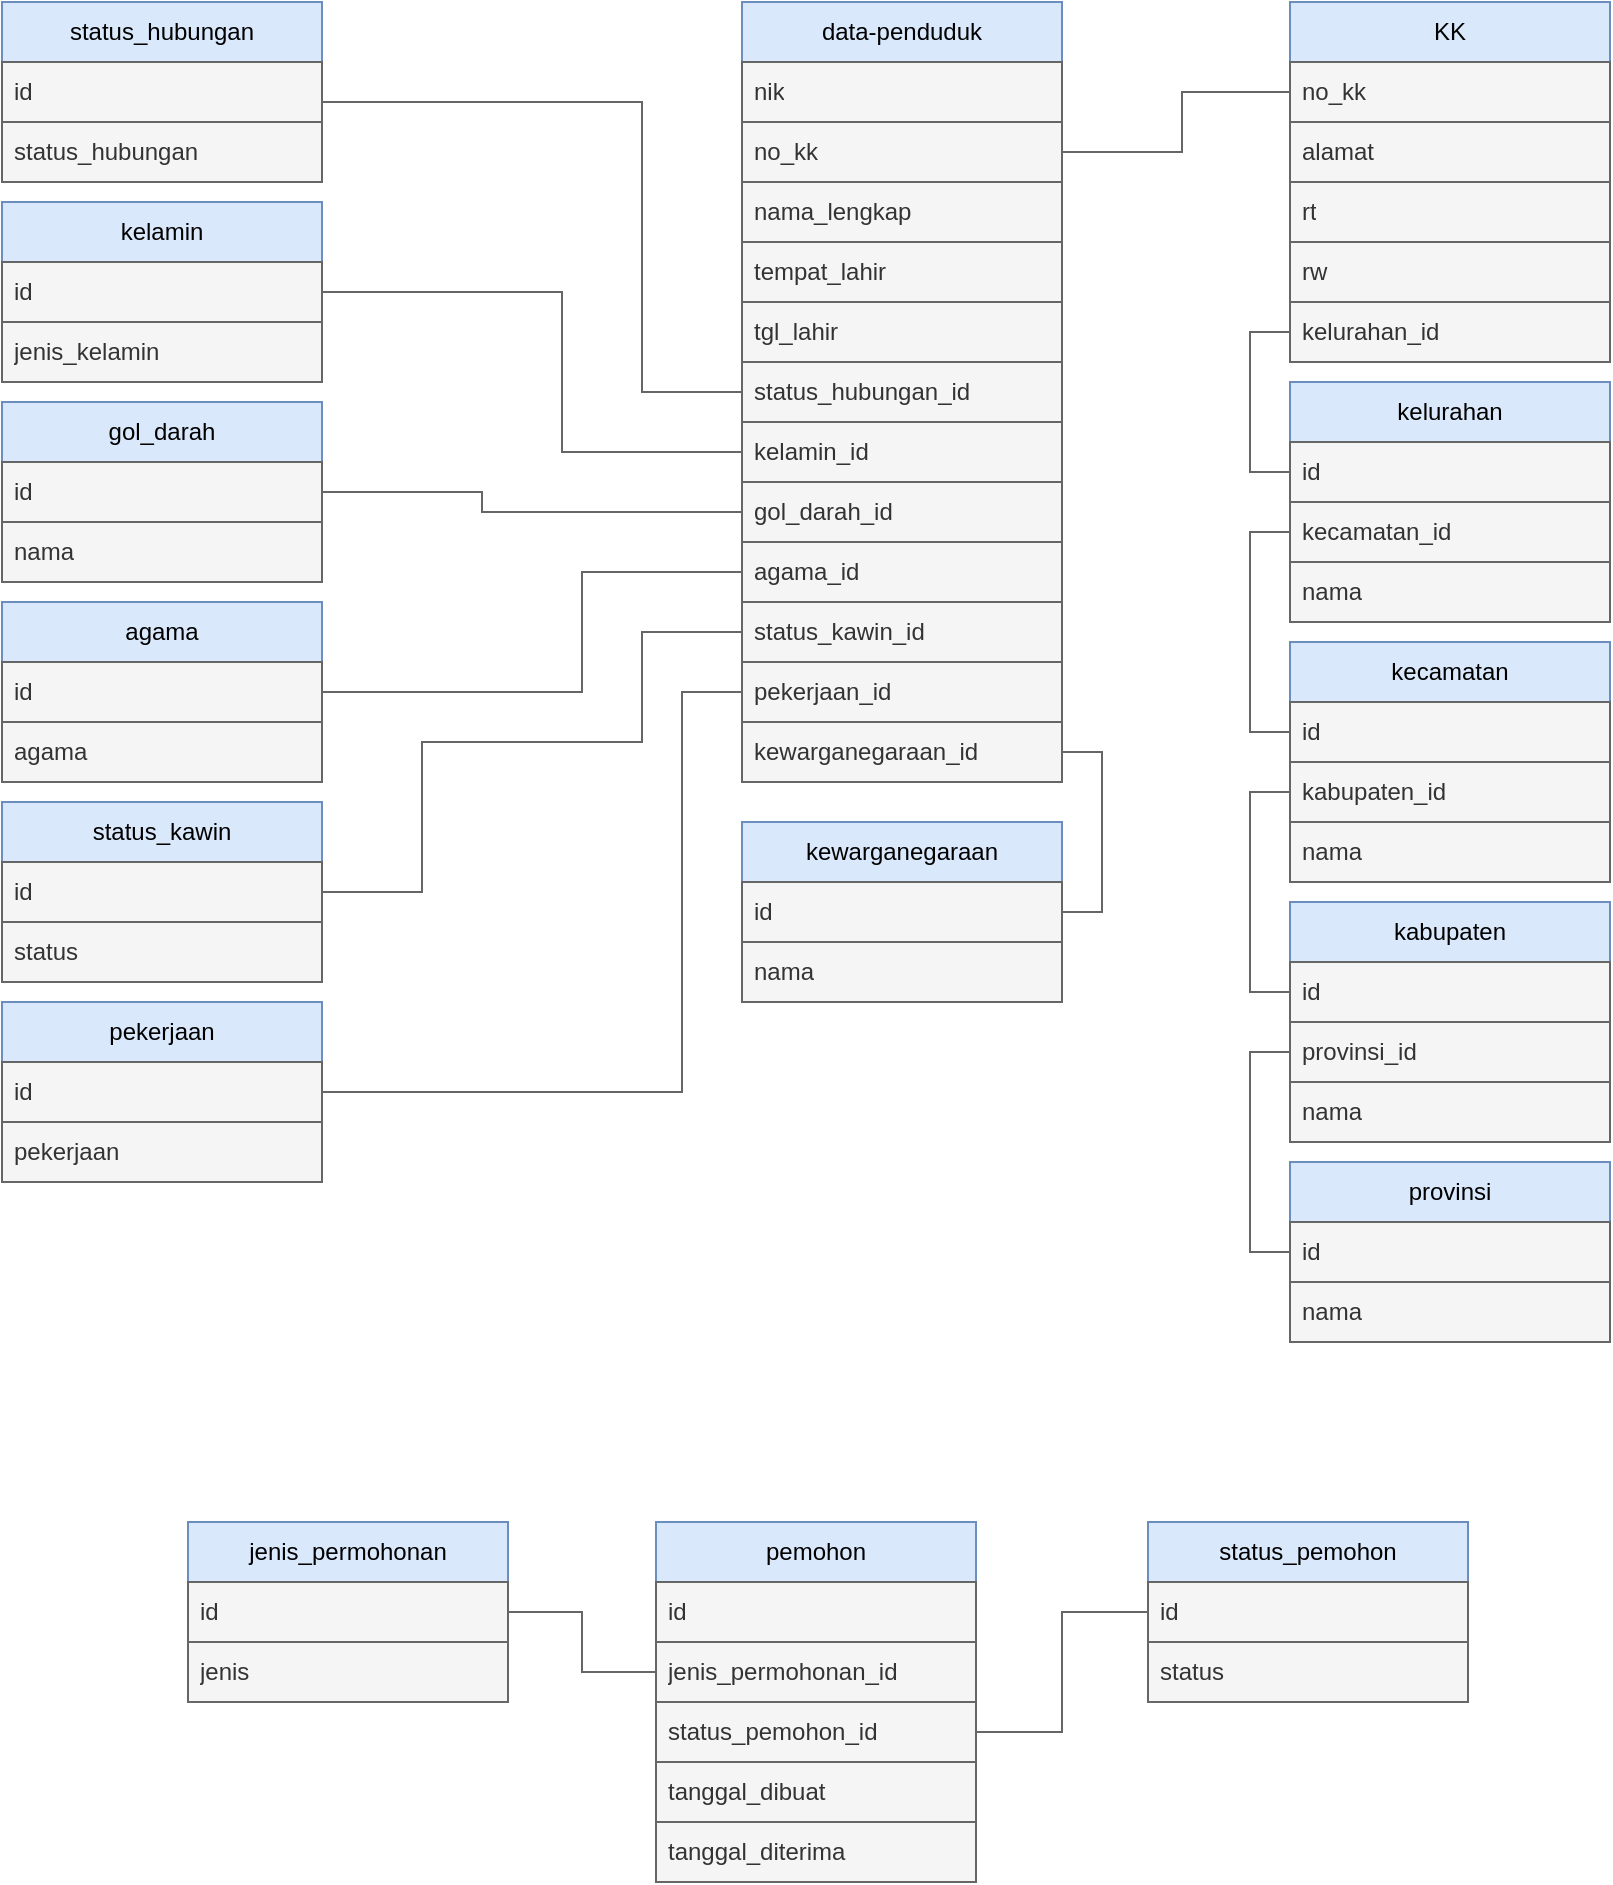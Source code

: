 <mxfile version="25.0.3">
  <diagram name="Page-1" id="0Un0IAWzI6U6qrBfIG15">
    <mxGraphModel dx="1697" dy="987" grid="1" gridSize="10" guides="1" tooltips="1" connect="1" arrows="1" fold="1" page="1" pageScale="1" pageWidth="827" pageHeight="1169" math="0" shadow="0">
      <root>
        <mxCell id="0" />
        <mxCell id="1" parent="0" />
        <mxCell id="j3dxWM0FpJ5QSCnhhDyS-1" value="data-penduduk" style="swimlane;fontStyle=0;childLayout=stackLayout;horizontal=1;startSize=30;horizontalStack=0;resizeParent=1;resizeParentMax=0;resizeLast=0;collapsible=1;marginBottom=0;whiteSpace=wrap;html=1;fillColor=#dae8fc;strokeColor=#6c8ebf;" parent="1" vertex="1">
          <mxGeometry x="370" y="40" width="160" height="390" as="geometry" />
        </mxCell>
        <mxCell id="j3dxWM0FpJ5QSCnhhDyS-41" value="nik" style="text;strokeColor=#666666;fillColor=#f5f5f5;align=left;verticalAlign=middle;spacingLeft=4;spacingRight=4;overflow=hidden;points=[[0,0.5],[1,0.5]];portConstraint=eastwest;rotatable=0;whiteSpace=wrap;html=1;fontColor=#333333;" parent="j3dxWM0FpJ5QSCnhhDyS-1" vertex="1">
          <mxGeometry y="30" width="160" height="30" as="geometry" />
        </mxCell>
        <mxCell id="KTUcgKB6S22YD4GUEnQX-1" value="no_kk" style="text;strokeColor=#666666;fillColor=#f5f5f5;align=left;verticalAlign=middle;spacingLeft=4;spacingRight=4;overflow=hidden;points=[[0,0.5],[1,0.5]];portConstraint=eastwest;rotatable=0;whiteSpace=wrap;html=1;fontColor=#333333;" parent="j3dxWM0FpJ5QSCnhhDyS-1" vertex="1">
          <mxGeometry y="60" width="160" height="30" as="geometry" />
        </mxCell>
        <mxCell id="j3dxWM0FpJ5QSCnhhDyS-3" value="nama_lengkap" style="text;strokeColor=#666666;fillColor=#f5f5f5;align=left;verticalAlign=middle;spacingLeft=4;spacingRight=4;overflow=hidden;points=[[0,0.5],[1,0.5]];portConstraint=eastwest;rotatable=0;whiteSpace=wrap;html=1;fontColor=#333333;" parent="j3dxWM0FpJ5QSCnhhDyS-1" vertex="1">
          <mxGeometry y="90" width="160" height="30" as="geometry" />
        </mxCell>
        <mxCell id="j3dxWM0FpJ5QSCnhhDyS-51" value="tempat_lahir" style="text;strokeColor=#666666;fillColor=#f5f5f5;align=left;verticalAlign=middle;spacingLeft=4;spacingRight=4;overflow=hidden;points=[[0,0.5],[1,0.5]];portConstraint=eastwest;rotatable=0;whiteSpace=wrap;html=1;fontColor=#333333;" parent="j3dxWM0FpJ5QSCnhhDyS-1" vertex="1">
          <mxGeometry y="120" width="160" height="30" as="geometry" />
        </mxCell>
        <mxCell id="j3dxWM0FpJ5QSCnhhDyS-52" value="tgl_lahir" style="text;strokeColor=#666666;fillColor=#f5f5f5;align=left;verticalAlign=middle;spacingLeft=4;spacingRight=4;overflow=hidden;points=[[0,0.5],[1,0.5]];portConstraint=eastwest;rotatable=0;whiteSpace=wrap;html=1;fontColor=#333333;" parent="j3dxWM0FpJ5QSCnhhDyS-1" vertex="1">
          <mxGeometry y="150" width="160" height="30" as="geometry" />
        </mxCell>
        <mxCell id="KTUcgKB6S22YD4GUEnQX-11" value="status_hubungan_id" style="text;strokeColor=#666666;fillColor=#f5f5f5;align=left;verticalAlign=middle;spacingLeft=4;spacingRight=4;overflow=hidden;points=[[0,0.5],[1,0.5]];portConstraint=eastwest;rotatable=0;whiteSpace=wrap;html=1;fontColor=#333333;" parent="j3dxWM0FpJ5QSCnhhDyS-1" vertex="1">
          <mxGeometry y="180" width="160" height="30" as="geometry" />
        </mxCell>
        <mxCell id="j3dxWM0FpJ5QSCnhhDyS-4" value="kelamin_id" style="text;strokeColor=#666666;fillColor=#f5f5f5;align=left;verticalAlign=middle;spacingLeft=4;spacingRight=4;overflow=hidden;points=[[0,0.5],[1,0.5]];portConstraint=eastwest;rotatable=0;whiteSpace=wrap;html=1;fontColor=#333333;" parent="j3dxWM0FpJ5QSCnhhDyS-1" vertex="1">
          <mxGeometry y="210" width="160" height="30" as="geometry" />
        </mxCell>
        <mxCell id="j3dxWM0FpJ5QSCnhhDyS-70" value="gol_darah_id" style="text;strokeColor=#666666;fillColor=#f5f5f5;align=left;verticalAlign=middle;spacingLeft=4;spacingRight=4;overflow=hidden;points=[[0,0.5],[1,0.5]];portConstraint=eastwest;rotatable=0;whiteSpace=wrap;html=1;fontColor=#333333;" parent="j3dxWM0FpJ5QSCnhhDyS-1" vertex="1">
          <mxGeometry y="240" width="160" height="30" as="geometry" />
        </mxCell>
        <mxCell id="j3dxWM0FpJ5QSCnhhDyS-5" value="agama_id" style="text;strokeColor=#666666;fillColor=#f5f5f5;align=left;verticalAlign=middle;spacingLeft=4;spacingRight=4;overflow=hidden;points=[[0,0.5],[1,0.5]];portConstraint=eastwest;rotatable=0;whiteSpace=wrap;html=1;fontColor=#333333;" parent="j3dxWM0FpJ5QSCnhhDyS-1" vertex="1">
          <mxGeometry y="270" width="160" height="30" as="geometry" />
        </mxCell>
        <mxCell id="j3dxWM0FpJ5QSCnhhDyS-39" value="status_kawin_id" style="text;strokeColor=#666666;fillColor=#f5f5f5;align=left;verticalAlign=middle;spacingLeft=4;spacingRight=4;overflow=hidden;points=[[0,0.5],[1,0.5]];portConstraint=eastwest;rotatable=0;whiteSpace=wrap;html=1;fontColor=#333333;" parent="j3dxWM0FpJ5QSCnhhDyS-1" vertex="1">
          <mxGeometry y="300" width="160" height="30" as="geometry" />
        </mxCell>
        <mxCell id="j3dxWM0FpJ5QSCnhhDyS-66" value="pekerjaan_id" style="text;strokeColor=#666666;fillColor=#f5f5f5;align=left;verticalAlign=middle;spacingLeft=4;spacingRight=4;overflow=hidden;points=[[0,0.5],[1,0.5]];portConstraint=eastwest;rotatable=0;whiteSpace=wrap;html=1;fontColor=#333333;" parent="j3dxWM0FpJ5QSCnhhDyS-1" vertex="1">
          <mxGeometry y="330" width="160" height="30" as="geometry" />
        </mxCell>
        <mxCell id="j3dxWM0FpJ5QSCnhhDyS-67" value="kewarganegaraan_id" style="text;strokeColor=#666666;fillColor=#f5f5f5;align=left;verticalAlign=middle;spacingLeft=4;spacingRight=4;overflow=hidden;points=[[0,0.5],[1,0.5]];portConstraint=eastwest;rotatable=0;whiteSpace=wrap;html=1;fontColor=#333333;" parent="j3dxWM0FpJ5QSCnhhDyS-1" vertex="1">
          <mxGeometry y="360" width="160" height="30" as="geometry" />
        </mxCell>
        <mxCell id="j3dxWM0FpJ5QSCnhhDyS-6" value="kelamin" style="swimlane;fontStyle=0;childLayout=stackLayout;horizontal=1;startSize=30;horizontalStack=0;resizeParent=1;resizeParentMax=0;resizeLast=0;collapsible=1;marginBottom=0;whiteSpace=wrap;html=1;fillColor=#dae8fc;strokeColor=#6c8ebf;" parent="1" vertex="1">
          <mxGeometry y="140" width="160" height="90" as="geometry" />
        </mxCell>
        <mxCell id="j3dxWM0FpJ5QSCnhhDyS-7" value="id" style="text;strokeColor=#666666;fillColor=#f5f5f5;align=left;verticalAlign=middle;spacingLeft=4;spacingRight=4;overflow=hidden;points=[[0,0.5],[1,0.5]];portConstraint=eastwest;rotatable=0;whiteSpace=wrap;html=1;fontColor=#333333;" parent="j3dxWM0FpJ5QSCnhhDyS-6" vertex="1">
          <mxGeometry y="30" width="160" height="30" as="geometry" />
        </mxCell>
        <mxCell id="j3dxWM0FpJ5QSCnhhDyS-8" value="jenis_kelamin" style="text;strokeColor=#666666;fillColor=#f5f5f5;align=left;verticalAlign=middle;spacingLeft=4;spacingRight=4;overflow=hidden;points=[[0,0.5],[1,0.5]];portConstraint=eastwest;rotatable=0;whiteSpace=wrap;html=1;fontColor=#333333;" parent="j3dxWM0FpJ5QSCnhhDyS-6" vertex="1">
          <mxGeometry y="60" width="160" height="30" as="geometry" />
        </mxCell>
        <mxCell id="j3dxWM0FpJ5QSCnhhDyS-20" value="provinsi" style="swimlane;fontStyle=0;childLayout=stackLayout;horizontal=1;startSize=30;horizontalStack=0;resizeParent=1;resizeParentMax=0;resizeLast=0;collapsible=1;marginBottom=0;whiteSpace=wrap;html=1;fillColor=#dae8fc;strokeColor=#6c8ebf;" parent="1" vertex="1">
          <mxGeometry x="644" y="620" width="160" height="90" as="geometry" />
        </mxCell>
        <mxCell id="j3dxWM0FpJ5QSCnhhDyS-21" value="id" style="text;strokeColor=#666666;fillColor=#f5f5f5;align=left;verticalAlign=middle;spacingLeft=4;spacingRight=4;overflow=hidden;points=[[0,0.5],[1,0.5]];portConstraint=eastwest;rotatable=0;whiteSpace=wrap;html=1;fontColor=#333333;" parent="j3dxWM0FpJ5QSCnhhDyS-20" vertex="1">
          <mxGeometry y="30" width="160" height="30" as="geometry" />
        </mxCell>
        <mxCell id="j3dxWM0FpJ5QSCnhhDyS-22" value="nama" style="text;strokeColor=#666666;fillColor=#f5f5f5;align=left;verticalAlign=middle;spacingLeft=4;spacingRight=4;overflow=hidden;points=[[0,0.5],[1,0.5]];portConstraint=eastwest;rotatable=0;whiteSpace=wrap;html=1;fontColor=#333333;" parent="j3dxWM0FpJ5QSCnhhDyS-20" vertex="1">
          <mxGeometry y="60" width="160" height="30" as="geometry" />
        </mxCell>
        <mxCell id="j3dxWM0FpJ5QSCnhhDyS-24" value="kabupaten" style="swimlane;fontStyle=0;childLayout=stackLayout;horizontal=1;startSize=30;horizontalStack=0;resizeParent=1;resizeParentMax=0;resizeLast=0;collapsible=1;marginBottom=0;whiteSpace=wrap;html=1;fillColor=#dae8fc;strokeColor=#6c8ebf;" parent="1" vertex="1">
          <mxGeometry x="644" y="490" width="160" height="120" as="geometry" />
        </mxCell>
        <mxCell id="j3dxWM0FpJ5QSCnhhDyS-25" value="id" style="text;strokeColor=#666666;fillColor=#f5f5f5;align=left;verticalAlign=middle;spacingLeft=4;spacingRight=4;overflow=hidden;points=[[0,0.5],[1,0.5]];portConstraint=eastwest;rotatable=0;whiteSpace=wrap;html=1;fontColor=#333333;" parent="j3dxWM0FpJ5QSCnhhDyS-24" vertex="1">
          <mxGeometry y="30" width="160" height="30" as="geometry" />
        </mxCell>
        <mxCell id="j3dxWM0FpJ5QSCnhhDyS-26" value="provinsi_id" style="text;strokeColor=#666666;fillColor=#f5f5f5;align=left;verticalAlign=middle;spacingLeft=4;spacingRight=4;overflow=hidden;points=[[0,0.5],[1,0.5]];portConstraint=eastwest;rotatable=0;whiteSpace=wrap;html=1;fontColor=#333333;" parent="j3dxWM0FpJ5QSCnhhDyS-24" vertex="1">
          <mxGeometry y="60" width="160" height="30" as="geometry" />
        </mxCell>
        <mxCell id="j3dxWM0FpJ5QSCnhhDyS-74" value="nama" style="text;strokeColor=#666666;fillColor=#f5f5f5;align=left;verticalAlign=middle;spacingLeft=4;spacingRight=4;overflow=hidden;points=[[0,0.5],[1,0.5]];portConstraint=eastwest;rotatable=0;whiteSpace=wrap;html=1;fontColor=#333333;" parent="j3dxWM0FpJ5QSCnhhDyS-24" vertex="1">
          <mxGeometry y="90" width="160" height="30" as="geometry" />
        </mxCell>
        <mxCell id="j3dxWM0FpJ5QSCnhhDyS-27" value="kecamatan" style="swimlane;fontStyle=0;childLayout=stackLayout;horizontal=1;startSize=30;horizontalStack=0;resizeParent=1;resizeParentMax=0;resizeLast=0;collapsible=1;marginBottom=0;whiteSpace=wrap;html=1;fillColor=#dae8fc;strokeColor=#6c8ebf;" parent="1" vertex="1">
          <mxGeometry x="644" y="360" width="160" height="120" as="geometry" />
        </mxCell>
        <mxCell id="j3dxWM0FpJ5QSCnhhDyS-28" value="id" style="text;strokeColor=#666666;fillColor=#f5f5f5;align=left;verticalAlign=middle;spacingLeft=4;spacingRight=4;overflow=hidden;points=[[0,0.5],[1,0.5]];portConstraint=eastwest;rotatable=0;whiteSpace=wrap;html=1;fontColor=#333333;" parent="j3dxWM0FpJ5QSCnhhDyS-27" vertex="1">
          <mxGeometry y="30" width="160" height="30" as="geometry" />
        </mxCell>
        <mxCell id="j3dxWM0FpJ5QSCnhhDyS-29" value="kabupaten_id" style="text;strokeColor=#666666;fillColor=#f5f5f5;align=left;verticalAlign=middle;spacingLeft=4;spacingRight=4;overflow=hidden;points=[[0,0.5],[1,0.5]];portConstraint=eastwest;rotatable=0;whiteSpace=wrap;html=1;fontColor=#333333;" parent="j3dxWM0FpJ5QSCnhhDyS-27" vertex="1">
          <mxGeometry y="60" width="160" height="30" as="geometry" />
        </mxCell>
        <mxCell id="j3dxWM0FpJ5QSCnhhDyS-75" value="nama" style="text;strokeColor=#666666;fillColor=#f5f5f5;align=left;verticalAlign=middle;spacingLeft=4;spacingRight=4;overflow=hidden;points=[[0,0.5],[1,0.5]];portConstraint=eastwest;rotatable=0;whiteSpace=wrap;html=1;fontColor=#333333;" parent="j3dxWM0FpJ5QSCnhhDyS-27" vertex="1">
          <mxGeometry y="90" width="160" height="30" as="geometry" />
        </mxCell>
        <mxCell id="j3dxWM0FpJ5QSCnhhDyS-30" value="kelurahan" style="swimlane;fontStyle=0;childLayout=stackLayout;horizontal=1;startSize=30;horizontalStack=0;resizeParent=1;resizeParentMax=0;resizeLast=0;collapsible=1;marginBottom=0;whiteSpace=wrap;html=1;fillColor=#dae8fc;strokeColor=#6c8ebf;" parent="1" vertex="1">
          <mxGeometry x="644" y="230" width="160" height="120" as="geometry" />
        </mxCell>
        <mxCell id="j3dxWM0FpJ5QSCnhhDyS-31" value="id" style="text;strokeColor=#666666;fillColor=#f5f5f5;align=left;verticalAlign=middle;spacingLeft=4;spacingRight=4;overflow=hidden;points=[[0,0.5],[1,0.5]];portConstraint=eastwest;rotatable=0;whiteSpace=wrap;html=1;fontColor=#333333;" parent="j3dxWM0FpJ5QSCnhhDyS-30" vertex="1">
          <mxGeometry y="30" width="160" height="30" as="geometry" />
        </mxCell>
        <mxCell id="j3dxWM0FpJ5QSCnhhDyS-32" value="kecamatan_id" style="text;strokeColor=#666666;fillColor=#f5f5f5;align=left;verticalAlign=middle;spacingLeft=4;spacingRight=4;overflow=hidden;points=[[0,0.5],[1,0.5]];portConstraint=eastwest;rotatable=0;whiteSpace=wrap;html=1;fontColor=#333333;" parent="j3dxWM0FpJ5QSCnhhDyS-30" vertex="1">
          <mxGeometry y="60" width="160" height="30" as="geometry" />
        </mxCell>
        <mxCell id="j3dxWM0FpJ5QSCnhhDyS-76" value="nama" style="text;strokeColor=#666666;fillColor=#f5f5f5;align=left;verticalAlign=middle;spacingLeft=4;spacingRight=4;overflow=hidden;points=[[0,0.5],[1,0.5]];portConstraint=eastwest;rotatable=0;whiteSpace=wrap;html=1;fontColor=#333333;" parent="j3dxWM0FpJ5QSCnhhDyS-30" vertex="1">
          <mxGeometry y="90" width="160" height="30" as="geometry" />
        </mxCell>
        <mxCell id="j3dxWM0FpJ5QSCnhhDyS-42" value="gol_darah" style="swimlane;fontStyle=0;childLayout=stackLayout;horizontal=1;startSize=30;horizontalStack=0;resizeParent=1;resizeParentMax=0;resizeLast=0;collapsible=1;marginBottom=0;whiteSpace=wrap;html=1;fillColor=#dae8fc;strokeColor=#6c8ebf;" parent="1" vertex="1">
          <mxGeometry y="240" width="160" height="90" as="geometry" />
        </mxCell>
        <mxCell id="j3dxWM0FpJ5QSCnhhDyS-43" value="id" style="text;strokeColor=#666666;fillColor=#f5f5f5;align=left;verticalAlign=middle;spacingLeft=4;spacingRight=4;overflow=hidden;points=[[0,0.5],[1,0.5]];portConstraint=eastwest;rotatable=0;whiteSpace=wrap;html=1;fontColor=#333333;" parent="j3dxWM0FpJ5QSCnhhDyS-42" vertex="1">
          <mxGeometry y="30" width="160" height="30" as="geometry" />
        </mxCell>
        <mxCell id="j3dxWM0FpJ5QSCnhhDyS-44" value="nama" style="text;strokeColor=#666666;fillColor=#f5f5f5;align=left;verticalAlign=middle;spacingLeft=4;spacingRight=4;overflow=hidden;points=[[0,0.5],[1,0.5]];portConstraint=eastwest;rotatable=0;whiteSpace=wrap;html=1;fontColor=#333333;" parent="j3dxWM0FpJ5QSCnhhDyS-42" vertex="1">
          <mxGeometry y="60" width="160" height="30" as="geometry" />
        </mxCell>
        <mxCell id="j3dxWM0FpJ5QSCnhhDyS-11" value="agama" style="swimlane;fontStyle=0;childLayout=stackLayout;horizontal=1;startSize=30;horizontalStack=0;resizeParent=1;resizeParentMax=0;resizeLast=0;collapsible=1;marginBottom=0;whiteSpace=wrap;html=1;fillColor=#dae8fc;strokeColor=#6c8ebf;" parent="1" vertex="1">
          <mxGeometry y="340" width="160" height="90" as="geometry" />
        </mxCell>
        <mxCell id="j3dxWM0FpJ5QSCnhhDyS-12" value="id" style="text;strokeColor=#666666;fillColor=#f5f5f5;align=left;verticalAlign=middle;spacingLeft=4;spacingRight=4;overflow=hidden;points=[[0,0.5],[1,0.5]];portConstraint=eastwest;rotatable=0;whiteSpace=wrap;html=1;fontColor=#333333;" parent="j3dxWM0FpJ5QSCnhhDyS-11" vertex="1">
          <mxGeometry y="30" width="160" height="30" as="geometry" />
        </mxCell>
        <mxCell id="j3dxWM0FpJ5QSCnhhDyS-13" value="agama" style="text;strokeColor=#666666;fillColor=#f5f5f5;align=left;verticalAlign=middle;spacingLeft=4;spacingRight=4;overflow=hidden;points=[[0,0.5],[1,0.5]];portConstraint=eastwest;rotatable=0;whiteSpace=wrap;html=1;fontColor=#333333;" parent="j3dxWM0FpJ5QSCnhhDyS-11" vertex="1">
          <mxGeometry y="60" width="160" height="30" as="geometry" />
        </mxCell>
        <mxCell id="j3dxWM0FpJ5QSCnhhDyS-71" style="edgeStyle=orthogonalEdgeStyle;rounded=0;orthogonalLoop=1;jettySize=auto;html=1;endArrow=none;endFill=0;fillColor=#f5f5f5;strokeColor=#666666;" parent="1" source="j3dxWM0FpJ5QSCnhhDyS-43" target="j3dxWM0FpJ5QSCnhhDyS-70" edge="1">
          <mxGeometry relative="1" as="geometry">
            <Array as="points">
              <mxPoint x="240" y="285" />
              <mxPoint x="240" y="295" />
            </Array>
          </mxGeometry>
        </mxCell>
        <mxCell id="j3dxWM0FpJ5QSCnhhDyS-80" style="edgeStyle=orthogonalEdgeStyle;rounded=0;orthogonalLoop=1;jettySize=auto;html=1;endArrow=none;endFill=0;fillColor=#f5f5f5;strokeColor=#666666;" parent="1" source="j3dxWM0FpJ5QSCnhhDyS-26" target="j3dxWM0FpJ5QSCnhhDyS-21" edge="1">
          <mxGeometry relative="1" as="geometry">
            <Array as="points">
              <mxPoint x="624" y="565" />
              <mxPoint x="624" y="665" />
            </Array>
          </mxGeometry>
        </mxCell>
        <mxCell id="j3dxWM0FpJ5QSCnhhDyS-84" value="status_kawin" style="swimlane;fontStyle=0;childLayout=stackLayout;horizontal=1;startSize=30;horizontalStack=0;resizeParent=1;resizeParentMax=0;resizeLast=0;collapsible=1;marginBottom=0;whiteSpace=wrap;html=1;fillColor=#dae8fc;strokeColor=#6c8ebf;" parent="1" vertex="1">
          <mxGeometry y="440" width="160" height="90" as="geometry" />
        </mxCell>
        <mxCell id="j3dxWM0FpJ5QSCnhhDyS-85" value="id" style="text;strokeColor=#666666;fillColor=#f5f5f5;align=left;verticalAlign=middle;spacingLeft=4;spacingRight=4;overflow=hidden;points=[[0,0.5],[1,0.5]];portConstraint=eastwest;rotatable=0;whiteSpace=wrap;html=1;fontColor=#333333;" parent="j3dxWM0FpJ5QSCnhhDyS-84" vertex="1">
          <mxGeometry y="30" width="160" height="30" as="geometry" />
        </mxCell>
        <mxCell id="j3dxWM0FpJ5QSCnhhDyS-86" value="status" style="text;strokeColor=#666666;fillColor=#f5f5f5;align=left;verticalAlign=middle;spacingLeft=4;spacingRight=4;overflow=hidden;points=[[0,0.5],[1,0.5]];portConstraint=eastwest;rotatable=0;whiteSpace=wrap;html=1;fontColor=#333333;" parent="j3dxWM0FpJ5QSCnhhDyS-84" vertex="1">
          <mxGeometry y="60" width="160" height="30" as="geometry" />
        </mxCell>
        <mxCell id="j3dxWM0FpJ5QSCnhhDyS-89" value="pekerjaan" style="swimlane;fontStyle=0;childLayout=stackLayout;horizontal=1;startSize=30;horizontalStack=0;resizeParent=1;resizeParentMax=0;resizeLast=0;collapsible=1;marginBottom=0;whiteSpace=wrap;html=1;fillColor=#dae8fc;strokeColor=#6c8ebf;" parent="1" vertex="1">
          <mxGeometry y="540" width="160" height="90" as="geometry" />
        </mxCell>
        <mxCell id="j3dxWM0FpJ5QSCnhhDyS-90" value="id" style="text;strokeColor=#666666;fillColor=#f5f5f5;align=left;verticalAlign=middle;spacingLeft=4;spacingRight=4;overflow=hidden;points=[[0,0.5],[1,0.5]];portConstraint=eastwest;rotatable=0;whiteSpace=wrap;html=1;fontColor=#333333;" parent="j3dxWM0FpJ5QSCnhhDyS-89" vertex="1">
          <mxGeometry y="30" width="160" height="30" as="geometry" />
        </mxCell>
        <mxCell id="j3dxWM0FpJ5QSCnhhDyS-91" value="pekerjaan" style="text;strokeColor=#666666;fillColor=#f5f5f5;align=left;verticalAlign=middle;spacingLeft=4;spacingRight=4;overflow=hidden;points=[[0,0.5],[1,0.5]];portConstraint=eastwest;rotatable=0;whiteSpace=wrap;html=1;fontColor=#333333;" parent="j3dxWM0FpJ5QSCnhhDyS-89" vertex="1">
          <mxGeometry y="60" width="160" height="30" as="geometry" />
        </mxCell>
        <mxCell id="j3dxWM0FpJ5QSCnhhDyS-94" value="kewarganegaraan" style="swimlane;fontStyle=0;childLayout=stackLayout;horizontal=1;startSize=30;horizontalStack=0;resizeParent=1;resizeParentMax=0;resizeLast=0;collapsible=1;marginBottom=0;whiteSpace=wrap;html=1;fillColor=#dae8fc;strokeColor=#6c8ebf;" parent="1" vertex="1">
          <mxGeometry x="370" y="450" width="160" height="90" as="geometry" />
        </mxCell>
        <mxCell id="j3dxWM0FpJ5QSCnhhDyS-95" value="id" style="text;strokeColor=#666666;fillColor=#f5f5f5;align=left;verticalAlign=middle;spacingLeft=4;spacingRight=4;overflow=hidden;points=[[0,0.5],[1,0.5]];portConstraint=eastwest;rotatable=0;whiteSpace=wrap;html=1;fontColor=#333333;" parent="j3dxWM0FpJ5QSCnhhDyS-94" vertex="1">
          <mxGeometry y="30" width="160" height="30" as="geometry" />
        </mxCell>
        <mxCell id="j3dxWM0FpJ5QSCnhhDyS-96" value="nama" style="text;strokeColor=#666666;fillColor=#f5f5f5;align=left;verticalAlign=middle;spacingLeft=4;spacingRight=4;overflow=hidden;points=[[0,0.5],[1,0.5]];portConstraint=eastwest;rotatable=0;whiteSpace=wrap;html=1;fontColor=#333333;" parent="j3dxWM0FpJ5QSCnhhDyS-94" vertex="1">
          <mxGeometry y="60" width="160" height="30" as="geometry" />
        </mxCell>
        <mxCell id="KTUcgKB6S22YD4GUEnQX-2" value="KK" style="swimlane;fontStyle=0;childLayout=stackLayout;horizontal=1;startSize=30;horizontalStack=0;resizeParent=1;resizeParentMax=0;resizeLast=0;collapsible=1;marginBottom=0;whiteSpace=wrap;html=1;fillColor=#dae8fc;strokeColor=#6c8ebf;" parent="1" vertex="1">
          <mxGeometry x="644" y="40" width="160" height="180" as="geometry" />
        </mxCell>
        <mxCell id="KTUcgKB6S22YD4GUEnQX-3" value="no_kk" style="text;strokeColor=#666666;fillColor=#f5f5f5;align=left;verticalAlign=middle;spacingLeft=4;spacingRight=4;overflow=hidden;points=[[0,0.5],[1,0.5]];portConstraint=eastwest;rotatable=0;whiteSpace=wrap;html=1;fontColor=#333333;" parent="KTUcgKB6S22YD4GUEnQX-2" vertex="1">
          <mxGeometry y="30" width="160" height="30" as="geometry" />
        </mxCell>
        <mxCell id="eKxjkEF7NFQ5Wb2VWC_Y-1" value="alamat" style="text;strokeColor=#666666;fillColor=#f5f5f5;align=left;verticalAlign=middle;spacingLeft=4;spacingRight=4;overflow=hidden;points=[[0,0.5],[1,0.5]];portConstraint=eastwest;rotatable=0;whiteSpace=wrap;html=1;fontColor=#333333;" vertex="1" parent="KTUcgKB6S22YD4GUEnQX-2">
          <mxGeometry y="60" width="160" height="30" as="geometry" />
        </mxCell>
        <mxCell id="eKxjkEF7NFQ5Wb2VWC_Y-2" value="rt" style="text;strokeColor=#666666;fillColor=#f5f5f5;align=left;verticalAlign=middle;spacingLeft=4;spacingRight=4;overflow=hidden;points=[[0,0.5],[1,0.5]];portConstraint=eastwest;rotatable=0;whiteSpace=wrap;html=1;fontColor=#333333;" vertex="1" parent="KTUcgKB6S22YD4GUEnQX-2">
          <mxGeometry y="90" width="160" height="30" as="geometry" />
        </mxCell>
        <mxCell id="eKxjkEF7NFQ5Wb2VWC_Y-3" value="rw" style="text;strokeColor=#666666;fillColor=#f5f5f5;align=left;verticalAlign=middle;spacingLeft=4;spacingRight=4;overflow=hidden;points=[[0,0.5],[1,0.5]];portConstraint=eastwest;rotatable=0;whiteSpace=wrap;html=1;fontColor=#333333;" vertex="1" parent="KTUcgKB6S22YD4GUEnQX-2">
          <mxGeometry y="120" width="160" height="30" as="geometry" />
        </mxCell>
        <mxCell id="KTUcgKB6S22YD4GUEnQX-4" value="kelurahan_id" style="text;strokeColor=#666666;fillColor=#f5f5f5;align=left;verticalAlign=middle;spacingLeft=4;spacingRight=4;overflow=hidden;points=[[0,0.5],[1,0.5]];portConstraint=eastwest;rotatable=0;whiteSpace=wrap;html=1;fontColor=#333333;" parent="KTUcgKB6S22YD4GUEnQX-2" vertex="1">
          <mxGeometry y="150" width="160" height="30" as="geometry" />
        </mxCell>
        <mxCell id="KTUcgKB6S22YD4GUEnQX-6" style="edgeStyle=orthogonalEdgeStyle;rounded=0;orthogonalLoop=1;jettySize=auto;html=1;endArrow=none;endFill=0;fillColor=#f5f5f5;strokeColor=#666666;" parent="1" source="KTUcgKB6S22YD4GUEnQX-1" target="KTUcgKB6S22YD4GUEnQX-3" edge="1">
          <mxGeometry relative="1" as="geometry">
            <Array as="points">
              <mxPoint x="590" y="115" />
              <mxPoint x="590" y="85" />
            </Array>
          </mxGeometry>
        </mxCell>
        <mxCell id="KTUcgKB6S22YD4GUEnQX-8" value="status_hubungan" style="swimlane;fontStyle=0;childLayout=stackLayout;horizontal=1;startSize=30;horizontalStack=0;resizeParent=1;resizeParentMax=0;resizeLast=0;collapsible=1;marginBottom=0;whiteSpace=wrap;html=1;fillColor=#dae8fc;strokeColor=#6c8ebf;" parent="1" vertex="1">
          <mxGeometry y="40" width="160" height="90" as="geometry" />
        </mxCell>
        <mxCell id="KTUcgKB6S22YD4GUEnQX-9" value="id" style="text;strokeColor=#666666;fillColor=#f5f5f5;align=left;verticalAlign=middle;spacingLeft=4;spacingRight=4;overflow=hidden;points=[[0,0.5],[1,0.5]];portConstraint=eastwest;rotatable=0;whiteSpace=wrap;html=1;fontColor=#333333;" parent="KTUcgKB6S22YD4GUEnQX-8" vertex="1">
          <mxGeometry y="30" width="160" height="30" as="geometry" />
        </mxCell>
        <mxCell id="KTUcgKB6S22YD4GUEnQX-10" value="status_hubungan" style="text;strokeColor=#666666;fillColor=#f5f5f5;align=left;verticalAlign=middle;spacingLeft=4;spacingRight=4;overflow=hidden;points=[[0,0.5],[1,0.5]];portConstraint=eastwest;rotatable=0;whiteSpace=wrap;html=1;fontColor=#333333;" parent="KTUcgKB6S22YD4GUEnQX-8" vertex="1">
          <mxGeometry y="60" width="160" height="30" as="geometry" />
        </mxCell>
        <mxCell id="KTUcgKB6S22YD4GUEnQX-13" value="pemohon" style="swimlane;fontStyle=0;childLayout=stackLayout;horizontal=1;startSize=30;horizontalStack=0;resizeParent=1;resizeParentMax=0;resizeLast=0;collapsible=1;marginBottom=0;whiteSpace=wrap;html=1;fillColor=#dae8fc;strokeColor=#6c8ebf;" parent="1" vertex="1">
          <mxGeometry x="327" y="800" width="160" height="180" as="geometry" />
        </mxCell>
        <mxCell id="KTUcgKB6S22YD4GUEnQX-14" value="id" style="text;strokeColor=#666666;fillColor=#f5f5f5;align=left;verticalAlign=middle;spacingLeft=4;spacingRight=4;overflow=hidden;points=[[0,0.5],[1,0.5]];portConstraint=eastwest;rotatable=0;whiteSpace=wrap;html=1;fontColor=#333333;" parent="KTUcgKB6S22YD4GUEnQX-13" vertex="1">
          <mxGeometry y="30" width="160" height="30" as="geometry" />
        </mxCell>
        <mxCell id="KTUcgKB6S22YD4GUEnQX-15" value="jenis_permohonan_id" style="text;strokeColor=#666666;fillColor=#f5f5f5;align=left;verticalAlign=middle;spacingLeft=4;spacingRight=4;overflow=hidden;points=[[0,0.5],[1,0.5]];portConstraint=eastwest;rotatable=0;whiteSpace=wrap;html=1;fontColor=#333333;" parent="KTUcgKB6S22YD4GUEnQX-13" vertex="1">
          <mxGeometry y="60" width="160" height="30" as="geometry" />
        </mxCell>
        <mxCell id="KTUcgKB6S22YD4GUEnQX-23" value="status_pemohon_id" style="text;strokeColor=#666666;fillColor=#f5f5f5;align=left;verticalAlign=middle;spacingLeft=4;spacingRight=4;overflow=hidden;points=[[0,0.5],[1,0.5]];portConstraint=eastwest;rotatable=0;whiteSpace=wrap;html=1;fontColor=#333333;" parent="KTUcgKB6S22YD4GUEnQX-13" vertex="1">
          <mxGeometry y="90" width="160" height="30" as="geometry" />
        </mxCell>
        <mxCell id="KTUcgKB6S22YD4GUEnQX-21" value="tanggal_dibuat" style="text;strokeColor=#666666;fillColor=#f5f5f5;align=left;verticalAlign=middle;spacingLeft=4;spacingRight=4;overflow=hidden;points=[[0,0.5],[1,0.5]];portConstraint=eastwest;rotatable=0;whiteSpace=wrap;html=1;fontColor=#333333;" parent="KTUcgKB6S22YD4GUEnQX-13" vertex="1">
          <mxGeometry y="120" width="160" height="30" as="geometry" />
        </mxCell>
        <mxCell id="KTUcgKB6S22YD4GUEnQX-22" value="tanggal_diterima" style="text;strokeColor=#666666;fillColor=#f5f5f5;align=left;verticalAlign=middle;spacingLeft=4;spacingRight=4;overflow=hidden;points=[[0,0.5],[1,0.5]];portConstraint=eastwest;rotatable=0;whiteSpace=wrap;html=1;fontColor=#333333;" parent="KTUcgKB6S22YD4GUEnQX-13" vertex="1">
          <mxGeometry y="150" width="160" height="30" as="geometry" />
        </mxCell>
        <mxCell id="KTUcgKB6S22YD4GUEnQX-17" value="jenis_permohonan" style="swimlane;fontStyle=0;childLayout=stackLayout;horizontal=1;startSize=30;horizontalStack=0;resizeParent=1;resizeParentMax=0;resizeLast=0;collapsible=1;marginBottom=0;whiteSpace=wrap;html=1;fillColor=#dae8fc;strokeColor=#6c8ebf;" parent="1" vertex="1">
          <mxGeometry x="93" y="800" width="160" height="90" as="geometry" />
        </mxCell>
        <mxCell id="KTUcgKB6S22YD4GUEnQX-18" value="id" style="text;strokeColor=#666666;fillColor=#f5f5f5;align=left;verticalAlign=middle;spacingLeft=4;spacingRight=4;overflow=hidden;points=[[0,0.5],[1,0.5]];portConstraint=eastwest;rotatable=0;whiteSpace=wrap;html=1;fontColor=#333333;" parent="KTUcgKB6S22YD4GUEnQX-17" vertex="1">
          <mxGeometry y="30" width="160" height="30" as="geometry" />
        </mxCell>
        <mxCell id="KTUcgKB6S22YD4GUEnQX-19" value="jenis" style="text;strokeColor=#666666;fillColor=#f5f5f5;align=left;verticalAlign=middle;spacingLeft=4;spacingRight=4;overflow=hidden;points=[[0,0.5],[1,0.5]];portConstraint=eastwest;rotatable=0;whiteSpace=wrap;html=1;fontColor=#333333;" parent="KTUcgKB6S22YD4GUEnQX-17" vertex="1">
          <mxGeometry y="60" width="160" height="30" as="geometry" />
        </mxCell>
        <mxCell id="KTUcgKB6S22YD4GUEnQX-24" value="status_pemohon" style="swimlane;fontStyle=0;childLayout=stackLayout;horizontal=1;startSize=30;horizontalStack=0;resizeParent=1;resizeParentMax=0;resizeLast=0;collapsible=1;marginBottom=0;whiteSpace=wrap;html=1;fillColor=#dae8fc;strokeColor=#6c8ebf;" parent="1" vertex="1">
          <mxGeometry x="573" y="800" width="160" height="90" as="geometry" />
        </mxCell>
        <mxCell id="KTUcgKB6S22YD4GUEnQX-25" value="id" style="text;strokeColor=#666666;fillColor=#f5f5f5;align=left;verticalAlign=middle;spacingLeft=4;spacingRight=4;overflow=hidden;points=[[0,0.5],[1,0.5]];portConstraint=eastwest;rotatable=0;whiteSpace=wrap;html=1;fontColor=#333333;" parent="KTUcgKB6S22YD4GUEnQX-24" vertex="1">
          <mxGeometry y="30" width="160" height="30" as="geometry" />
        </mxCell>
        <mxCell id="KTUcgKB6S22YD4GUEnQX-26" value="status" style="text;strokeColor=#666666;fillColor=#f5f5f5;align=left;verticalAlign=middle;spacingLeft=4;spacingRight=4;overflow=hidden;points=[[0,0.5],[1,0.5]];portConstraint=eastwest;rotatable=0;whiteSpace=wrap;html=1;fontColor=#333333;" parent="KTUcgKB6S22YD4GUEnQX-24" vertex="1">
          <mxGeometry y="60" width="160" height="30" as="geometry" />
        </mxCell>
        <mxCell id="eKxjkEF7NFQ5Wb2VWC_Y-4" style="edgeStyle=orthogonalEdgeStyle;rounded=0;orthogonalLoop=1;jettySize=auto;html=1;strokeColor=#666666;endArrow=none;endFill=0;" edge="1" parent="1" source="KTUcgKB6S22YD4GUEnQX-11" target="KTUcgKB6S22YD4GUEnQX-9">
          <mxGeometry relative="1" as="geometry">
            <Array as="points">
              <mxPoint x="320" y="235" />
              <mxPoint x="320" y="90" />
            </Array>
          </mxGeometry>
        </mxCell>
        <mxCell id="eKxjkEF7NFQ5Wb2VWC_Y-5" style="edgeStyle=orthogonalEdgeStyle;rounded=0;orthogonalLoop=1;jettySize=auto;html=1;strokeColor=#666666;endArrow=none;endFill=0;" edge="1" parent="1" source="j3dxWM0FpJ5QSCnhhDyS-4" target="j3dxWM0FpJ5QSCnhhDyS-7">
          <mxGeometry relative="1" as="geometry">
            <Array as="points">
              <mxPoint x="280" y="265" />
              <mxPoint x="280" y="185" />
            </Array>
          </mxGeometry>
        </mxCell>
        <mxCell id="eKxjkEF7NFQ5Wb2VWC_Y-7" style="edgeStyle=orthogonalEdgeStyle;rounded=0;orthogonalLoop=1;jettySize=auto;html=1;strokeColor=#666666;endArrow=none;endFill=0;" edge="1" parent="1" source="j3dxWM0FpJ5QSCnhhDyS-5" target="j3dxWM0FpJ5QSCnhhDyS-12">
          <mxGeometry relative="1" as="geometry">
            <Array as="points">
              <mxPoint x="290" y="325" />
              <mxPoint x="290" y="385" />
            </Array>
          </mxGeometry>
        </mxCell>
        <mxCell id="eKxjkEF7NFQ5Wb2VWC_Y-8" style="edgeStyle=orthogonalEdgeStyle;rounded=0;orthogonalLoop=1;jettySize=auto;html=1;strokeColor=#666666;endArrow=none;endFill=0;" edge="1" parent="1" source="j3dxWM0FpJ5QSCnhhDyS-39" target="j3dxWM0FpJ5QSCnhhDyS-85">
          <mxGeometry relative="1" as="geometry">
            <Array as="points">
              <mxPoint x="320" y="355" />
              <mxPoint x="320" y="410" />
              <mxPoint x="210" y="410" />
              <mxPoint x="210" y="485" />
            </Array>
          </mxGeometry>
        </mxCell>
        <mxCell id="eKxjkEF7NFQ5Wb2VWC_Y-9" style="edgeStyle=orthogonalEdgeStyle;rounded=0;orthogonalLoop=1;jettySize=auto;html=1;strokeColor=#666666;endArrow=none;endFill=0;" edge="1" parent="1" source="j3dxWM0FpJ5QSCnhhDyS-66" target="j3dxWM0FpJ5QSCnhhDyS-90">
          <mxGeometry relative="1" as="geometry">
            <Array as="points">
              <mxPoint x="340" y="385" />
              <mxPoint x="340" y="585" />
            </Array>
          </mxGeometry>
        </mxCell>
        <mxCell id="eKxjkEF7NFQ5Wb2VWC_Y-11" style="edgeStyle=orthogonalEdgeStyle;rounded=0;orthogonalLoop=1;jettySize=auto;html=1;strokeColor=#666666;endArrow=none;endFill=0;" edge="1" parent="1" source="j3dxWM0FpJ5QSCnhhDyS-67" target="j3dxWM0FpJ5QSCnhhDyS-95">
          <mxGeometry relative="1" as="geometry">
            <Array as="points">
              <mxPoint x="550" y="415" />
              <mxPoint x="550" y="495" />
            </Array>
          </mxGeometry>
        </mxCell>
        <mxCell id="eKxjkEF7NFQ5Wb2VWC_Y-12" style="edgeStyle=orthogonalEdgeStyle;rounded=0;orthogonalLoop=1;jettySize=auto;html=1;strokeColor=#666666;endArrow=none;endFill=0;" edge="1" parent="1" source="KTUcgKB6S22YD4GUEnQX-4" target="j3dxWM0FpJ5QSCnhhDyS-31">
          <mxGeometry relative="1" as="geometry">
            <Array as="points">
              <mxPoint x="624" y="205" />
              <mxPoint x="624" y="275" />
            </Array>
          </mxGeometry>
        </mxCell>
        <mxCell id="eKxjkEF7NFQ5Wb2VWC_Y-13" style="edgeStyle=orthogonalEdgeStyle;rounded=0;orthogonalLoop=1;jettySize=auto;html=1;strokeColor=#666666;endArrow=none;endFill=0;" edge="1" parent="1" source="j3dxWM0FpJ5QSCnhhDyS-32" target="j3dxWM0FpJ5QSCnhhDyS-28">
          <mxGeometry relative="1" as="geometry">
            <Array as="points">
              <mxPoint x="624" y="305" />
              <mxPoint x="624" y="405" />
            </Array>
          </mxGeometry>
        </mxCell>
        <mxCell id="eKxjkEF7NFQ5Wb2VWC_Y-14" style="edgeStyle=orthogonalEdgeStyle;rounded=0;orthogonalLoop=1;jettySize=auto;html=1;strokeColor=#666666;endArrow=none;endFill=0;" edge="1" parent="1" source="j3dxWM0FpJ5QSCnhhDyS-29" target="j3dxWM0FpJ5QSCnhhDyS-25">
          <mxGeometry relative="1" as="geometry">
            <Array as="points">
              <mxPoint x="624" y="435" />
              <mxPoint x="624" y="535" />
            </Array>
          </mxGeometry>
        </mxCell>
        <mxCell id="eKxjkEF7NFQ5Wb2VWC_Y-15" style="edgeStyle=orthogonalEdgeStyle;rounded=0;orthogonalLoop=1;jettySize=auto;html=1;strokeColor=#666666;endArrow=none;endFill=0;" edge="1" parent="1" source="KTUcgKB6S22YD4GUEnQX-15" target="KTUcgKB6S22YD4GUEnQX-18">
          <mxGeometry relative="1" as="geometry" />
        </mxCell>
        <mxCell id="eKxjkEF7NFQ5Wb2VWC_Y-16" style="edgeStyle=orthogonalEdgeStyle;rounded=0;orthogonalLoop=1;jettySize=auto;html=1;strokeColor=#666666;endArrow=none;endFill=0;" edge="1" parent="1" source="KTUcgKB6S22YD4GUEnQX-23" target="KTUcgKB6S22YD4GUEnQX-25">
          <mxGeometry relative="1" as="geometry" />
        </mxCell>
      </root>
    </mxGraphModel>
  </diagram>
</mxfile>
